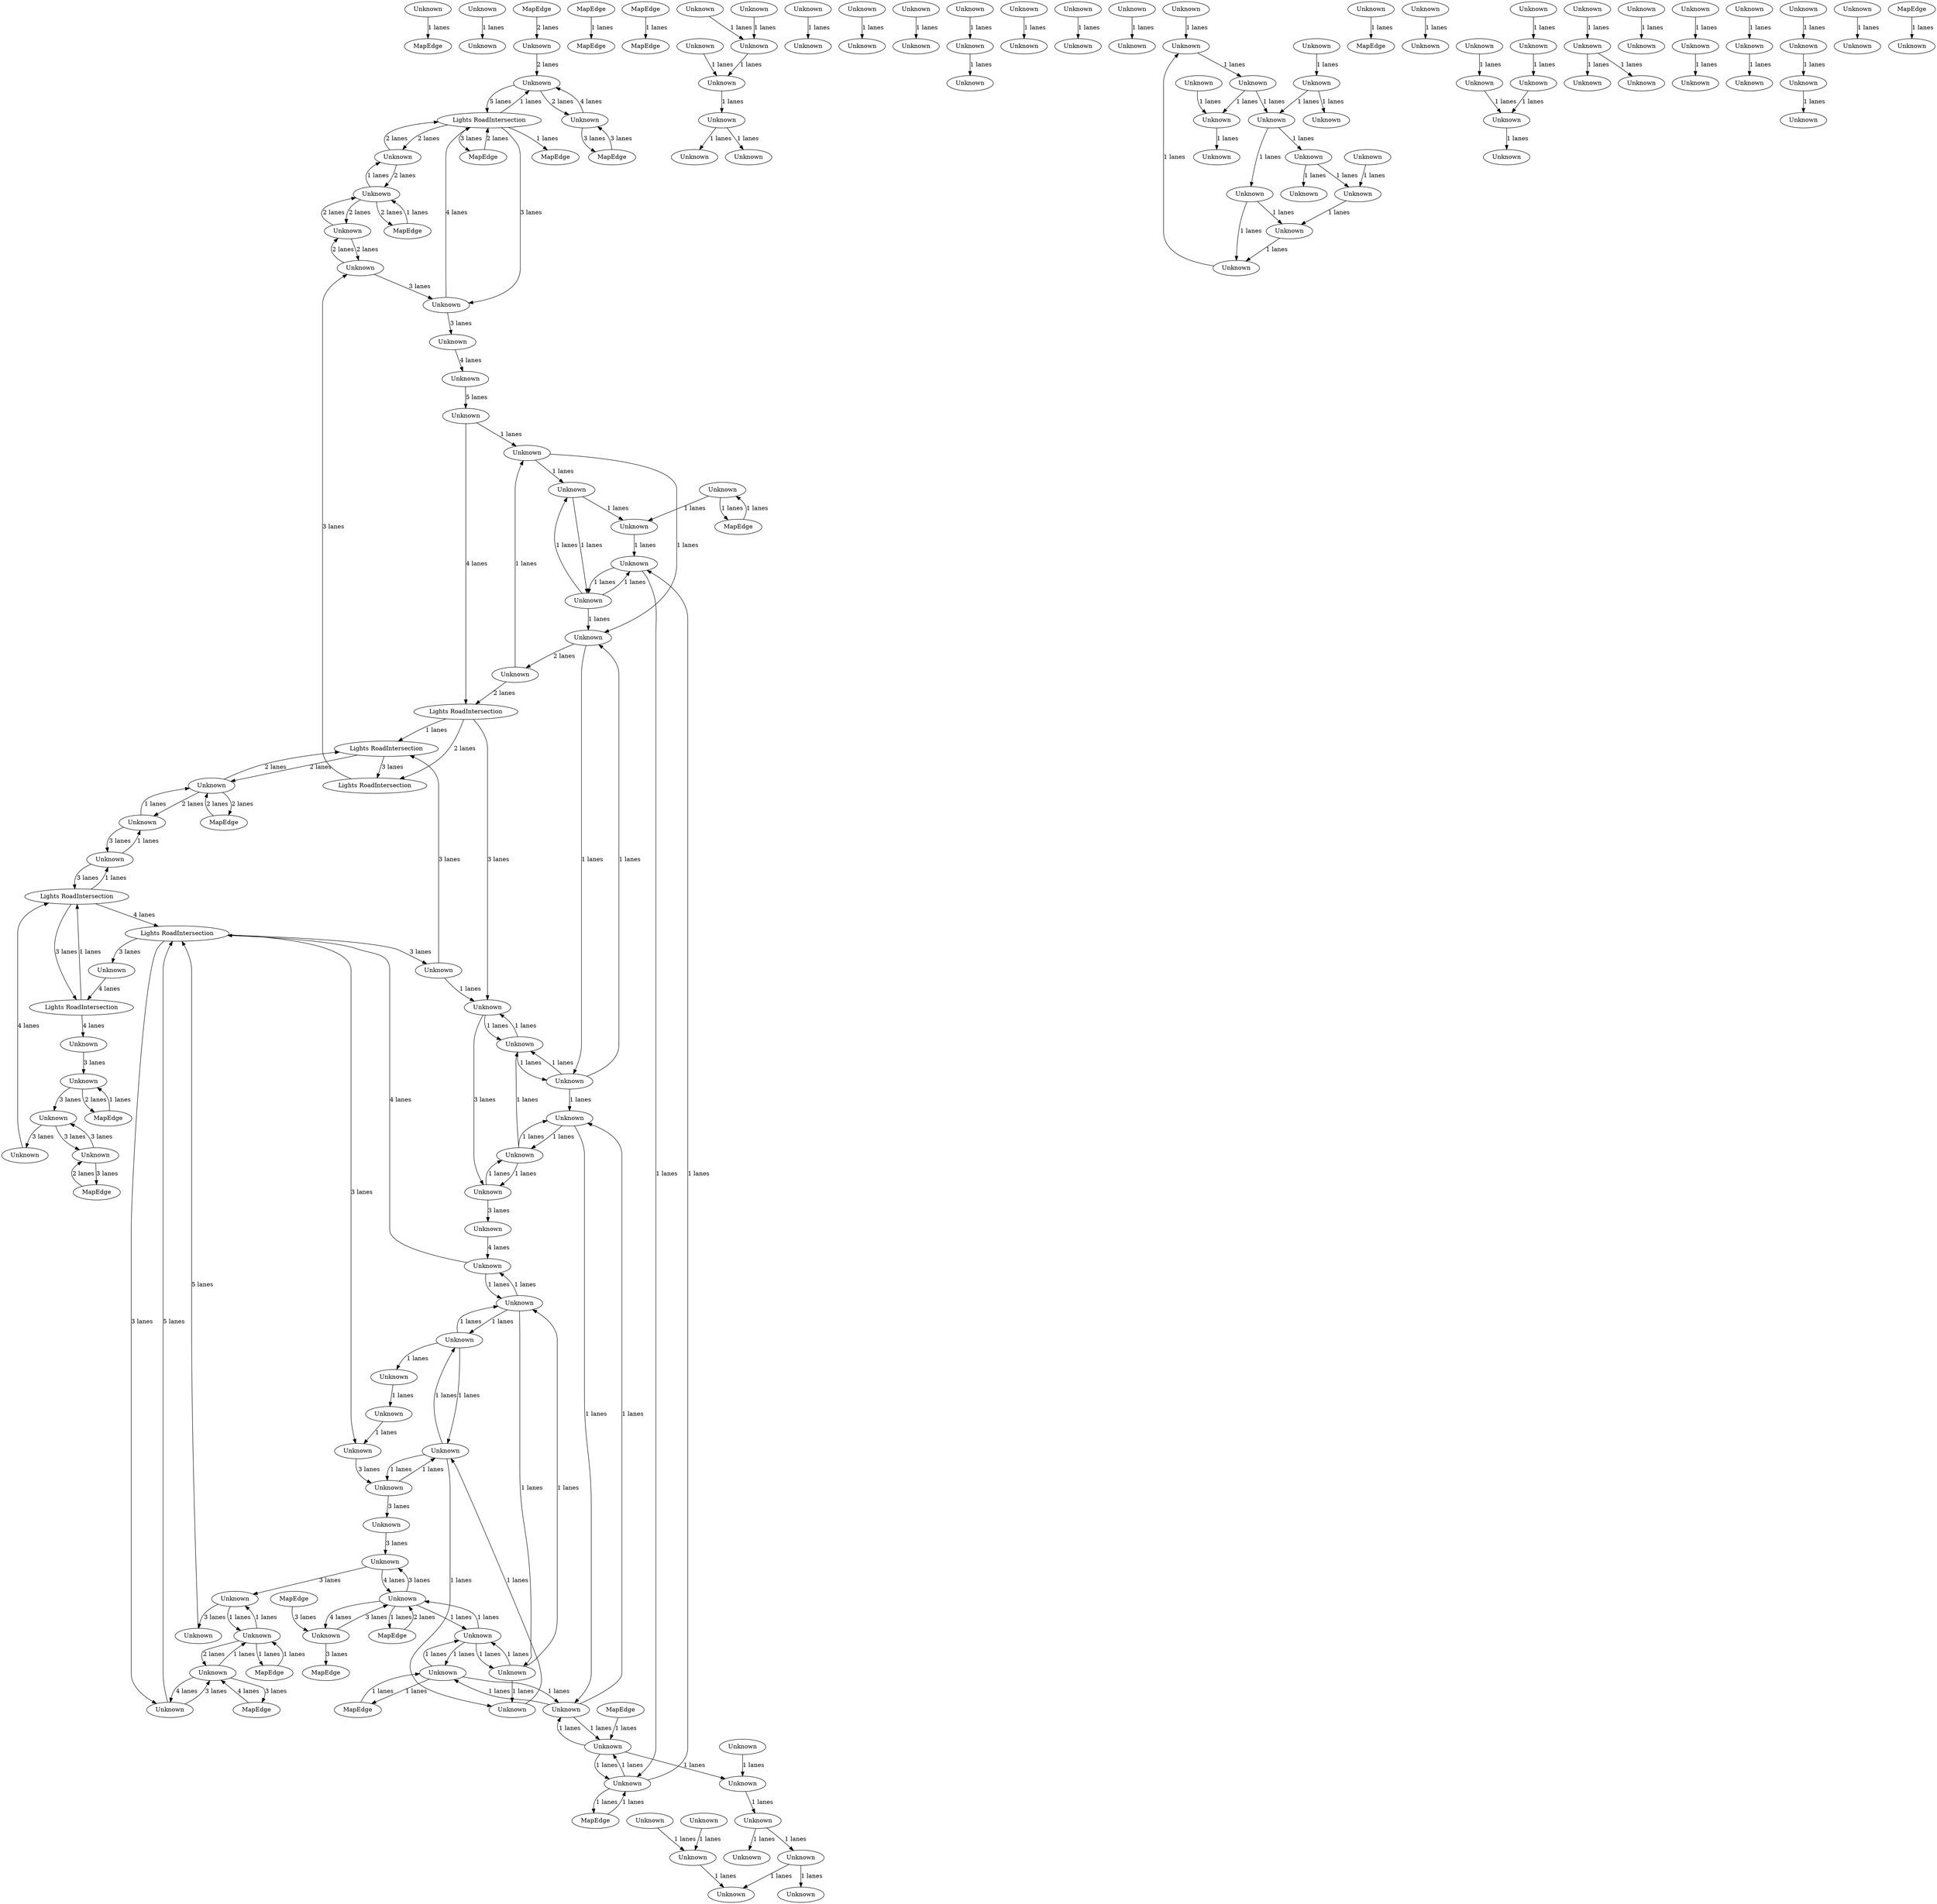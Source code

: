 digraph {
    0 [ label = "MapEdge" ]
    1 [ label = "Unknown" ]
    2 [ label = "Unknown" ]
    3 [ label = "Unknown" ]
    4 [ label = "Unknown" ]
    5 [ label = "MapEdge" ]
    6 [ label = "Lights RoadIntersection" ]
    7 [ label = "Unknown" ]
    8 [ label = "Unknown" ]
    9 [ label = "MapEdge" ]
    10 [ label = "Unknown" ]
    11 [ label = "Unknown" ]
    12 [ label = "MapEdge" ]
    13 [ label = "MapEdge" ]
    14 [ label = "Unknown" ]
    15 [ label = "Unknown" ]
    16 [ label = "Unknown" ]
    17 [ label = "Unknown" ]
    18 [ label = "MapEdge" ]
    19 [ label = "Unknown" ]
    20 [ label = "MapEdge" ]
    21 [ label = "MapEdge" ]
    22 [ label = "Unknown" ]
    23 [ label = "Unknown" ]
    24 [ label = "Unknown" ]
    25 [ label = "Unknown" ]
    26 [ label = "Unknown" ]
    27 [ label = "Unknown" ]
    28 [ label = "Unknown" ]
    29 [ label = "Unknown" ]
    30 [ label = "Unknown" ]
    31 [ label = "Unknown" ]
    32 [ label = "Unknown" ]
    33 [ label = "Unknown" ]
    34 [ label = "Unknown" ]
    35 [ label = "Unknown" ]
    36 [ label = "MapEdge" ]
    37 [ label = "Unknown" ]
    38 [ label = "Unknown" ]
    39 [ label = "Unknown" ]
    40 [ label = "Unknown" ]
    41 [ label = "Unknown" ]
    42 [ label = "MapEdge" ]
    43 [ label = "Unknown" ]
    44 [ label = "Unknown" ]
    45 [ label = "Unknown" ]
    46 [ label = "Unknown" ]
    47 [ label = "Unknown" ]
    48 [ label = "Unknown" ]
    49 [ label = "Unknown" ]
    50 [ label = "Unknown" ]
    51 [ label = "Unknown" ]
    52 [ label = "Unknown" ]
    53 [ label = "MapEdge" ]
    54 [ label = "Unknown" ]
    55 [ label = "Unknown" ]
    56 [ label = "Unknown" ]
    57 [ label = "Unknown" ]
    58 [ label = "Lights RoadIntersection" ]
    59 [ label = "Lights RoadIntersection" ]
    60 [ label = "Unknown" ]
    61 [ label = "Unknown" ]
    62 [ label = "Unknown" ]
    63 [ label = "Unknown" ]
    64 [ label = "MapEdge" ]
    65 [ label = "Unknown" ]
    66 [ label = "Unknown" ]
    67 [ label = "Unknown" ]
    68 [ label = "Lights RoadIntersection" ]
    69 [ label = "Unknown" ]
    70 [ label = "Unknown" ]
    71 [ label = "Unknown" ]
    72 [ label = "Unknown" ]
    73 [ label = "Unknown" ]
    74 [ label = "MapEdge" ]
    75 [ label = "Unknown" ]
    76 [ label = "Unknown" ]
    77 [ label = "Unknown" ]
    78 [ label = "Unknown" ]
    79 [ label = "Unknown" ]
    80 [ label = "Unknown" ]
    81 [ label = "Unknown" ]
    82 [ label = "Unknown" ]
    83 [ label = "Unknown" ]
    84 [ label = "Unknown" ]
    85 [ label = "Unknown" ]
    86 [ label = "Unknown" ]
    87 [ label = "Unknown" ]
    88 [ label = "Unknown" ]
    89 [ label = "Unknown" ]
    90 [ label = "Unknown" ]
    91 [ label = "Unknown" ]
    92 [ label = "Unknown" ]
    93 [ label = "Unknown" ]
    94 [ label = "Unknown" ]
    95 [ label = "Unknown" ]
    96 [ label = "Unknown" ]
    97 [ label = "Unknown" ]
    98 [ label = "Unknown" ]
    99 [ label = "Unknown" ]
    100 [ label = "Unknown" ]
    101 [ label = "Unknown" ]
    102 [ label = "Unknown" ]
    103 [ label = "Unknown" ]
    104 [ label = "Unknown" ]
    105 [ label = "Unknown" ]
    106 [ label = "Unknown" ]
    107 [ label = "Unknown" ]
    108 [ label = "Unknown" ]
    109 [ label = "Unknown" ]
    110 [ label = "MapEdge" ]
    111 [ label = "Unknown" ]
    112 [ label = "Unknown" ]
    113 [ label = "Unknown" ]
    114 [ label = "Unknown" ]
    115 [ label = "Unknown" ]
    116 [ label = "Unknown" ]
    117 [ label = "Unknown" ]
    118 [ label = "Unknown" ]
    119 [ label = "Unknown" ]
    120 [ label = "Unknown" ]
    121 [ label = "Unknown" ]
    122 [ label = "Unknown" ]
    123 [ label = "Unknown" ]
    124 [ label = "Unknown" ]
    125 [ label = "Lights RoadIntersection" ]
    126 [ label = "Lights RoadIntersection" ]
    127 [ label = "Unknown" ]
    128 [ label = "MapEdge" ]
    129 [ label = "Unknown" ]
    130 [ label = "Unknown" ]
    131 [ label = "Unknown" ]
    132 [ label = "Unknown" ]
    133 [ label = "MapEdge" ]
    134 [ label = "Unknown" ]
    135 [ label = "Unknown" ]
    136 [ label = "Lights RoadIntersection" ]
    137 [ label = "Unknown" ]
    138 [ label = "Unknown" ]
    139 [ label = "Unknown" ]
    140 [ label = "Unknown" ]
    141 [ label = "Unknown" ]
    142 [ label = "Unknown" ]
    143 [ label = "Unknown" ]
    144 [ label = "Unknown" ]
    145 [ label = "MapEdge" ]
    146 [ label = "Unknown" ]
    147 [ label = "Unknown" ]
    148 [ label = "Unknown" ]
    149 [ label = "Unknown" ]
    150 [ label = "Unknown" ]
    151 [ label = "Unknown" ]
    152 [ label = "Unknown" ]
    153 [ label = "Unknown" ]
    154 [ label = "Unknown" ]
    155 [ label = "Unknown" ]
    156 [ label = "Unknown" ]
    157 [ label = "Unknown" ]
    158 [ label = "Unknown" ]
    159 [ label = "Unknown" ]
    160 [ label = "Unknown" ]
    161 [ label = "Unknown" ]
    162 [ label = "Unknown" ]
    163 [ label = "Unknown" ]
    164 [ label = "Unknown" ]
    165 [ label = "Unknown" ]
    166 [ label = "MapEdge" ]
    167 [ label = "MapEdge" ]
    168 [ label = "MapEdge" ]
    169 [ label = "MapEdge" ]
    170 [ label = "MapEdge" ]
    171 [ label = "MapEdge" ]
    172 [ label = "MapEdge" ]
    59 -> 68 [ label = "1 lanes" ]
    134 -> 166 [ label = "2 lanes" ]
    166 -> 134 [ label = "1 lanes" ]
    7 -> 31 [ label = "2 lanes" ]
    31 -> 7 [ label = "2 lanes" ]
    6 -> 9 [ label = "1 lanes" ]
    8 -> 7 [ label = "2 lanes" ]
    7 -> 8 [ label = "1 lanes" ]
    7 -> 36 [ label = "2 lanes" ]
    36 -> 7 [ label = "1 lanes" ]
    172 -> 3 [ label = "2 lanes" ]
    116 -> 91 [ label = "1 lanes" ]
    91 -> 116 [ label = "3 lanes" ]
    80 -> 83 [ label = "1 lanes" ]
    83 -> 80 [ label = "1 lanes" ]
    66 -> 64 [ label = "2 lanes" ]
    64 -> 66 [ label = "2 lanes" ]
    17 -> 27 [ label = "1 lanes" ]
    27 -> 40 [ label = "1 lanes" ]
    18 -> 17 [ label = "1 lanes" ]
    17 -> 18 [ label = "1 lanes" ]
    39 -> 61 [ label = "1 lanes" ]
    60 -> 56 [ label = "1 lanes" ]
    56 -> 38 [ label = "1 lanes" ]
    96 -> 98 [ label = "1 lanes" ]
    98 -> 96 [ label = "1 lanes" ]
    98 -> 99 [ label = "1 lanes" ]
    99 -> 98 [ label = "1 lanes" ]
    96 -> 83 [ label = "1 lanes" ]
    80 -> 98 [ label = "1 lanes" ]
    51 -> 41 [ label = "1 lanes" ]
    41 -> 51 [ label = "1 lanes" ]
    121 -> 120 [ label = "1 lanes" ]
    120 -> 121 [ label = "1 lanes" ]
    120 -> 119 [ label = "1 lanes" ]
    119 -> 120 [ label = "1 lanes" ]
    119 -> 112 [ label = "1 lanes" ]
    112 -> 119 [ label = "1 lanes" ]
    113 -> 121 [ label = "1 lanes" ]
    119 -> 118 [ label = "1 lanes" ]
    118 -> 117 [ label = "1 lanes" ]
    117 -> 127 [ label = "1 lanes" ]
    130 -> 135 [ label = "3 lanes" ]
    39 -> 40 [ label = "1 lanes" ]
    40 -> 39 [ label = "1 lanes" ]
    40 -> 41 [ label = "1 lanes" ]
    41 -> 40 [ label = "1 lanes" ]
    41 -> 42 [ label = "1 lanes" ]
    42 -> 41 [ label = "1 lanes" ]
    6 -> 171 [ label = "3 lanes" ]
    171 -> 6 [ label = "2 lanes" ]
    10 -> 6 [ label = "5 lanes" ]
    6 -> 10 [ label = "1 lanes" ]
    132 -> 131 [ label = "3 lanes" ]
    131 -> 132 [ label = "3 lanes" ]
    139 -> 138 [ label = "3 lanes" ]
    138 -> 139 [ label = "4 lanes" ]
    138 -> 135 [ label = "3 lanes" ]
    135 -> 138 [ label = "4 lanes" ]
    103 -> 102 [ label = "1 lanes" ]
    68 -> 66 [ label = "2 lanes" ]
    66 -> 68 [ label = "2 lanes" ]
    148 -> 157 [ label = "3 lanes" ]
    157 -> 148 [ label = "4 lanes" ]
    126 -> 95 [ label = "3 lanes" ]
    95 -> 68 [ label = "3 lanes" ]
    68 -> 58 [ label = "3 lanes" ]
    58 -> 34 [ label = "3 lanes" ]
    34 -> 23 [ label = "3 lanes" ]
    34 -> 31 [ label = "2 lanes" ]
    31 -> 34 [ label = "2 lanes" ]
    95 -> 85 [ label = "1 lanes" ]
    81 -> 76 [ label = "1 lanes" ]
    71 -> 82 [ label = "1 lanes" ]
    123 -> 108 [ label = "1 lanes" ]
    115 -> 108 [ label = "1 lanes" ]
    12 -> 11 [ label = "3 lanes" ]
    11 -> 12 [ label = "3 lanes" ]
    137 -> 134 [ label = "3 lanes" ]
    134 -> 132 [ label = "3 lanes" ]
    131 -> 128 [ label = "3 lanes" ]
    128 -> 131 [ label = "2 lanes" ]
    157 -> 158 [ label = "1 lanes" ]
    158 -> 157 [ label = "2 lanes" ]
    145 -> 139 [ label = "3 lanes" ]
    11 -> 10 [ label = "4 lanes" ]
    10 -> 11 [ label = "2 lanes" ]
    23 -> 6 [ label = "4 lanes" ]
    6 -> 23 [ label = "3 lanes" ]
    3 -> 10 [ label = "2 lanes" ]
    126 -> 140 [ label = "3 lanes" ]
    139 -> 133 [ label = "3 lanes" ]
    135 -> 142 [ label = "3 lanes" ]
    132 -> 124 [ label = "3 lanes" ]
    52 -> 54 [ label = "5 lanes" ]
    59 -> 85 [ label = "3 lanes" ]
    85 -> 97 [ label = "3 lanes" ]
    97 -> 107 [ label = "3 lanes" ]
    23 -> 33 [ label = "3 lanes" ]
    107 -> 111 [ label = "4 lanes" ]
    111 -> 126 [ label = "4 lanes" ]
    69 -> 67 [ label = "1 lanes" ]
    70 -> 69 [ label = "1 lanes" ]
    97 -> 96 [ label = "1 lanes" ]
    96 -> 97 [ label = "1 lanes" ]
    83 -> 85 [ label = "1 lanes" ]
    85 -> 83 [ label = "1 lanes" ]
    61 -> 60 [ label = "2 lanes" ]
    60 -> 59 [ label = "2 lanes" ]
    59 -> 58 [ label = "2 lanes" ]
    6 -> 8 [ label = "2 lanes" ]
    8 -> 6 [ label = "2 lanes" ]
    91 -> 66 [ label = "1 lanes" ]
    66 -> 91 [ label = "2 lanes" ]
    136 -> 125 [ label = "1 lanes" ]
    125 -> 136 [ label = "3 lanes" ]
    125 -> 116 [ label = "1 lanes" ]
    116 -> 125 [ label = "3 lanes" ]
    140 -> 136 [ label = "4 lanes" ]
    136 -> 137 [ label = "4 lanes" ]
    111 -> 112 [ label = "1 lanes" ]
    112 -> 111 [ label = "1 lanes" ]
    169 -> 158 [ label = "1 lanes" ]
    158 -> 169 [ label = "1 lanes" ]
    158 -> 142 [ label = "1 lanes" ]
    142 -> 158 [ label = "1 lanes" ]
    38 -> 39 [ label = "1 lanes" ]
    39 -> 38 [ label = "1 lanes" ]
    120 -> 129 [ label = "1 lanes" ]
    129 -> 120 [ label = "1 lanes" ]
    157 -> 168 [ label = "3 lanes" ]
    168 -> 157 [ label = "4 lanes" ]
    21 -> 13 [ label = "1 lanes" ]
    5 -> 20 [ label = "1 lanes" ]
    141 -> 126 [ label = "5 lanes" ]
    124 -> 125 [ label = "4 lanes" ]
    125 -> 126 [ label = "4 lanes" ]
    93 -> 69 [ label = "1 lanes" ]
    89 -> 115 [ label = "1 lanes" ]
    126 -> 127 [ label = "3 lanes" ]
    127 -> 129 [ label = "3 lanes" ]
    129 -> 130 [ label = "3 lanes" ]
    126 -> 148 [ label = "3 lanes" ]
    148 -> 126 [ label = "5 lanes" ]
    138 -> 170 [ label = "1 lanes" ]
    170 -> 138 [ label = "2 lanes" ]
    88 -> 84 [ label = "1 lanes" ]
    79 -> 76 [ label = "1 lanes" ]
    92 -> 90 [ label = "1 lanes" ]
    92 -> 89 [ label = "1 lanes" ]
    2 -> 0 [ label = "1 lanes" ]
    4 -> 1 [ label = "1 lanes" ]
    73 -> 74 [ label = "1 lanes" ]
    100 -> 110 [ label = "1 lanes" ]
    110 -> 100 [ label = "1 lanes" ]
    112 -> 113 [ label = "1 lanes" ]
    113 -> 112 [ label = "1 lanes" ]
    113 -> 114 [ label = "1 lanes" ]
    114 -> 113 [ label = "1 lanes" ]
    138 -> 114 [ label = "1 lanes" ]
    114 -> 138 [ label = "1 lanes" ]
    114 -> 100 [ label = "1 lanes" ]
    100 -> 114 [ label = "1 lanes" ]
    100 -> 99 [ label = "1 lanes" ]
    99 -> 100 [ label = "1 lanes" ]
    99 -> 51 [ label = "1 lanes" ]
    51 -> 99 [ label = "1 lanes" ]
    65 -> 86 [ label = "1 lanes" ]
    49 -> 65 [ label = "1 lanes" ]
    50 -> 49 [ label = "1 lanes" ]
    72 -> 50 [ label = "1 lanes" ]
    65 -> 67 [ label = "1 lanes" ]
    51 -> 50 [ label = "1 lanes" ]
    53 -> 51 [ label = "1 lanes" ]
    38 -> 27 [ label = "1 lanes" ]
    54 -> 56 [ label = "1 lanes" ]
    56 -> 61 [ label = "1 lanes" ]
    61 -> 80 [ label = "1 lanes" ]
    80 -> 61 [ label = "1 lanes" ]
    62 -> 63 [ label = "1 lanes" ]
    105 -> 104 [ label = "1 lanes" ]
    76 -> 75 [ label = "1 lanes" ]
    94 -> 92 [ label = "1 lanes" ]
    115 -> 122 [ label = "1 lanes" ]
    108 -> 87 [ label = "1 lanes" ]
    87 -> 84 [ label = "1 lanes" ]
    89 -> 88 [ label = "1 lanes" ]
    88 -> 87 [ label = "1 lanes" ]
    84 -> 82 [ label = "1 lanes" ]
    82 -> 81 [ label = "1 lanes" ]
    81 -> 89 [ label = "1 lanes" ]
    161 -> 160 [ label = "1 lanes" ]
    160 -> 159 [ label = "1 lanes" ]
    162 -> 161 [ label = "1 lanes" ]
    44 -> 43 [ label = "1 lanes" ]
    45 -> 44 [ label = "1 lanes" ]
    47 -> 46 [ label = "1 lanes" ]
    49 -> 48 [ label = "1 lanes" ]
    33 -> 52 [ label = "4 lanes" ]
    54 -> 59 [ label = "4 lanes" ]
    15 -> 14 [ label = "1 lanes" ]
    15 -> 16 [ label = "1 lanes" ]
    24 -> 15 [ label = "1 lanes" ]
    25 -> 24 [ label = "1 lanes" ]
    19 -> 25 [ label = "1 lanes" ]
    29 -> 28 [ label = "1 lanes" ]
    32 -> 30 [ label = "1 lanes" ]
    37 -> 35 [ label = "1 lanes" ]
    26 -> 25 [ label = "1 lanes" ]
    22 -> 24 [ label = "1 lanes" ]
    104 -> 103 [ label = "1 lanes" ]
    106 -> 105 [ label = "1 lanes" ]
    101 -> 109 [ label = "1 lanes" ]
    109 -> 103 [ label = "1 lanes" ]
    142 -> 141 [ label = "3 lanes" ]
    78 -> 77 [ label = "1 lanes" ]
    55 -> 57 [ label = "1 lanes" ]
    167 -> 164 [ label = "1 lanes" ]
    163 -> 165 [ label = "1 lanes" ]
    150 -> 149 [ label = "1 lanes" ]
    156 -> 152 [ label = "1 lanes" ]
    151 -> 153 [ label = "1 lanes" ]
    153 -> 154 [ label = "1 lanes" ]
    155 -> 156 [ label = "1 lanes" ]
    146 -> 143 [ label = "1 lanes" ]
    147 -> 146 [ label = "1 lanes" ]
    146 -> 144 [ label = "1 lanes" ]
}
